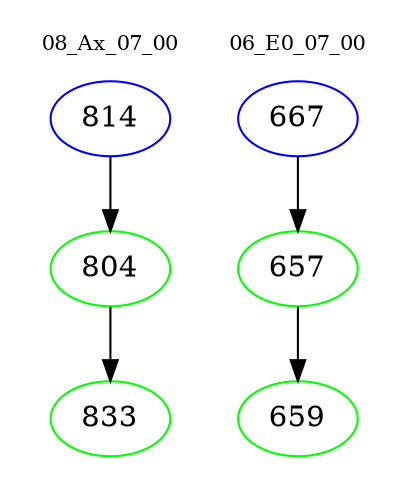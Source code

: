 digraph{
subgraph cluster_0 {
color = white
label = "08_Ax_07_00";
fontsize=10;
T0_814 [label="814", color="blue"]
T0_814 -> T0_804 [color="black"]
T0_804 [label="804", color="green"]
T0_804 -> T0_833 [color="black"]
T0_833 [label="833", color="green"]
}
subgraph cluster_1 {
color = white
label = "06_E0_07_00";
fontsize=10;
T1_667 [label="667", color="blue"]
T1_667 -> T1_657 [color="black"]
T1_657 [label="657", color="green"]
T1_657 -> T1_659 [color="black"]
T1_659 [label="659", color="green"]
}
}
